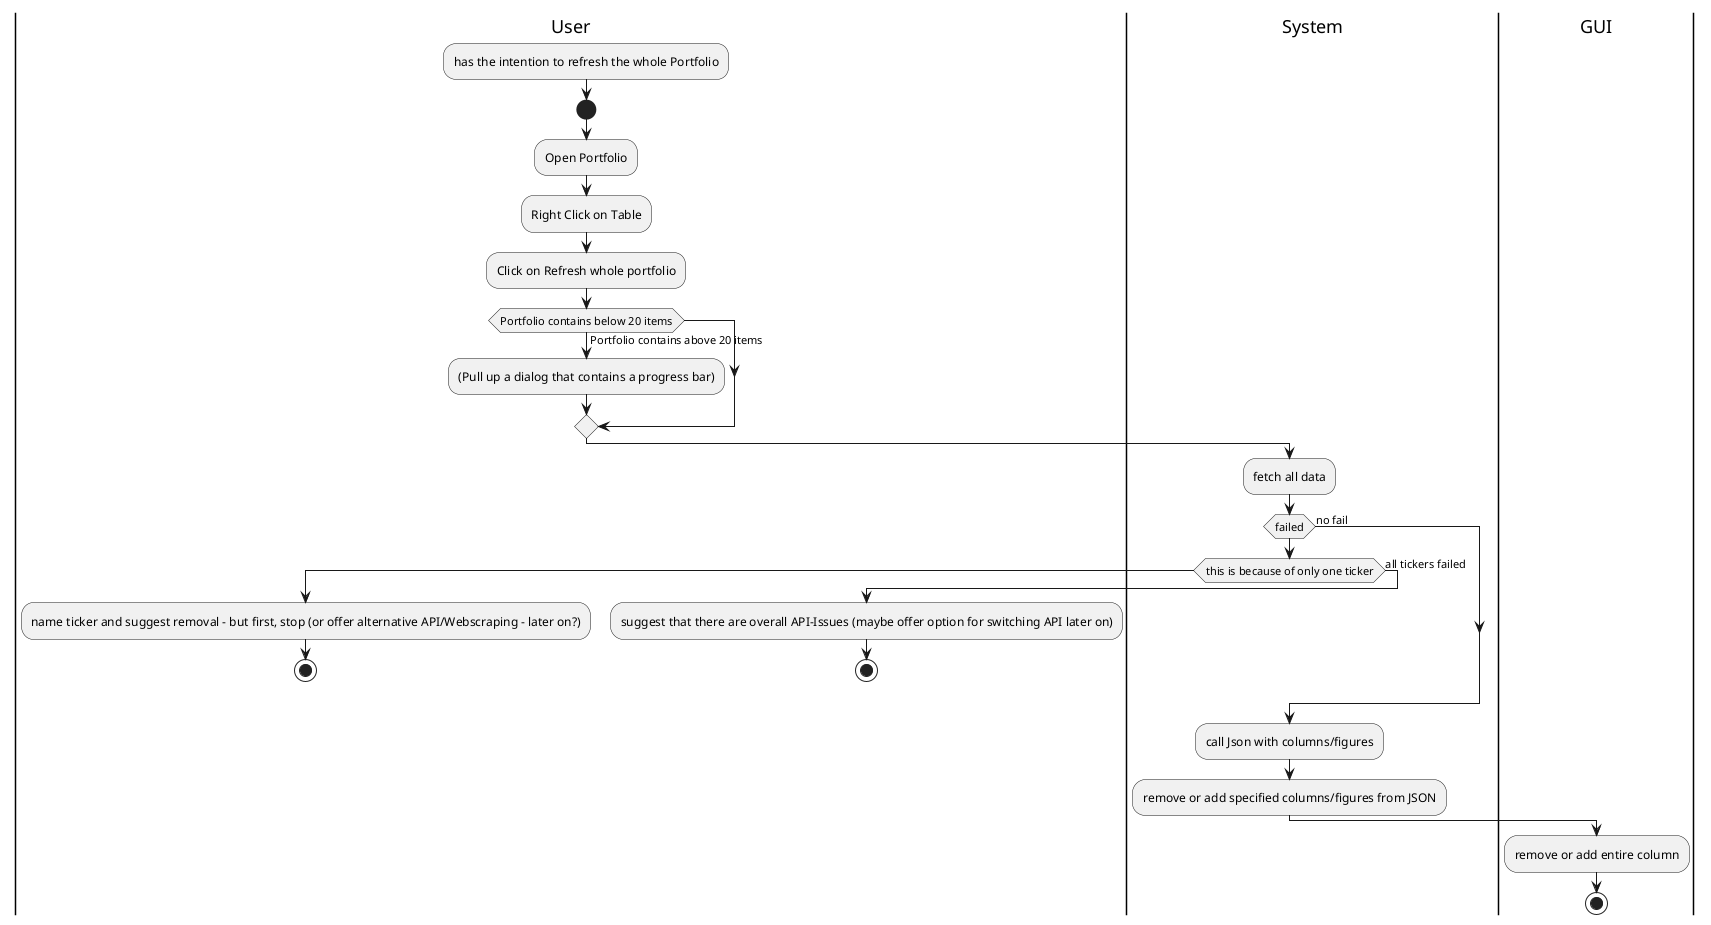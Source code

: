 @startuml
|User|
:has the intention to refresh the whole Portfolio;
start
:Open Portfolio;
:Right Click on Table;
:Click on Refresh whole portfolio;
if (Portfolio contains below 20 items)

else (Portfolio contains above 20 items)
:(Pull up a dialog that contains a progress bar);
endif
|System|
:fetch all data;
if (failed)
if (this is because of only one ticker)
|User|
:name ticker and suggest removal - but first, stop (or offer alternative API/Webscraping - later on?);
stop
else (all tickers failed)
|User|
:suggest that there are overall API-Issues (maybe offer option for switching API later on);
stop
endif
else (no fail)

endif


|System|
:call Json with columns/figures;
:remove or add specified columns/figures from JSON;
|GUI|
:remove or add entire column;
stop
@enduml